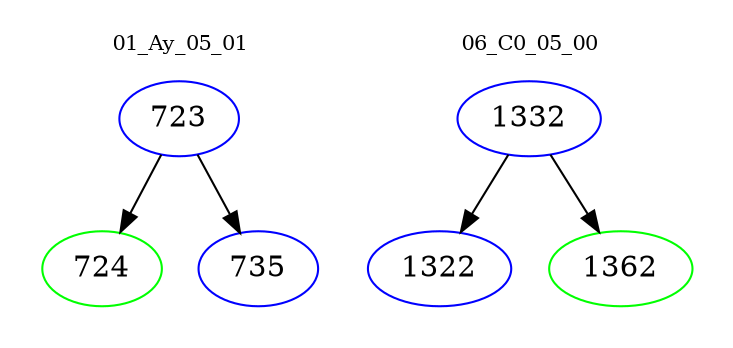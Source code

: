 digraph{
subgraph cluster_0 {
color = white
label = "01_Ay_05_01";
fontsize=10;
T0_723 [label="723", color="blue"]
T0_723 -> T0_724 [color="black"]
T0_724 [label="724", color="green"]
T0_723 -> T0_735 [color="black"]
T0_735 [label="735", color="blue"]
}
subgraph cluster_1 {
color = white
label = "06_C0_05_00";
fontsize=10;
T1_1332 [label="1332", color="blue"]
T1_1332 -> T1_1322 [color="black"]
T1_1322 [label="1322", color="blue"]
T1_1332 -> T1_1362 [color="black"]
T1_1362 [label="1362", color="green"]
}
}
